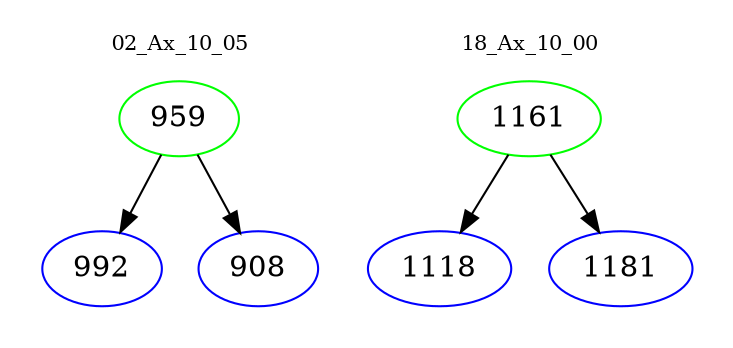 digraph{
subgraph cluster_0 {
color = white
label = "02_Ax_10_05";
fontsize=10;
T0_959 [label="959", color="green"]
T0_959 -> T0_992 [color="black"]
T0_992 [label="992", color="blue"]
T0_959 -> T0_908 [color="black"]
T0_908 [label="908", color="blue"]
}
subgraph cluster_1 {
color = white
label = "18_Ax_10_00";
fontsize=10;
T1_1161 [label="1161", color="green"]
T1_1161 -> T1_1118 [color="black"]
T1_1118 [label="1118", color="blue"]
T1_1161 -> T1_1181 [color="black"]
T1_1181 [label="1181", color="blue"]
}
}

